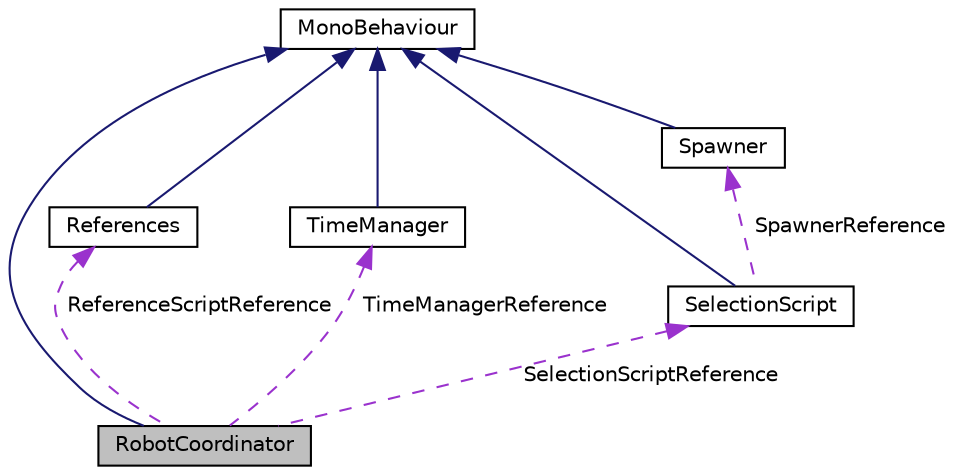 digraph "RobotCoordinator"
{
 // LATEX_PDF_SIZE
  edge [fontname="Helvetica",fontsize="10",labelfontname="Helvetica",labelfontsize="10"];
  node [fontname="Helvetica",fontsize="10",shape=record];
  Node1 [label="RobotCoordinator",height=0.2,width=0.4,color="black", fillcolor="grey75", style="filled", fontcolor="black",tooltip=" "];
  Node2 -> Node1 [dir="back",color="midnightblue",fontsize="10",style="solid"];
  Node2 [label="MonoBehaviour",height=0.2,width=0.4,color="black", fillcolor="white", style="filled",tooltip=" "];
  Node3 -> Node1 [dir="back",color="darkorchid3",fontsize="10",style="dashed",label=" ReferenceScriptReference" ];
  Node3 [label="References",height=0.2,width=0.4,color="black", fillcolor="white", style="filled",URL="$class_references.html",tooltip=" "];
  Node2 -> Node3 [dir="back",color="midnightblue",fontsize="10",style="solid"];
  Node4 -> Node1 [dir="back",color="darkorchid3",fontsize="10",style="dashed",label=" TimeManagerReference" ];
  Node4 [label="TimeManager",height=0.2,width=0.4,color="black", fillcolor="white", style="filled",URL="$class_time_manager.html",tooltip=" "];
  Node2 -> Node4 [dir="back",color="midnightblue",fontsize="10",style="solid"];
  Node5 -> Node1 [dir="back",color="darkorchid3",fontsize="10",style="dashed",label=" SelectionScriptReference" ];
  Node5 [label="SelectionScript",height=0.2,width=0.4,color="black", fillcolor="white", style="filled",URL="$class_selection_script.html",tooltip=" "];
  Node2 -> Node5 [dir="back",color="midnightblue",fontsize="10",style="solid"];
  Node6 -> Node5 [dir="back",color="darkorchid3",fontsize="10",style="dashed",label=" SpawnerReference" ];
  Node6 [label="Spawner",height=0.2,width=0.4,color="black", fillcolor="white", style="filled",URL="$class_spawner.html",tooltip=" "];
  Node2 -> Node6 [dir="back",color="midnightblue",fontsize="10",style="solid"];
}
